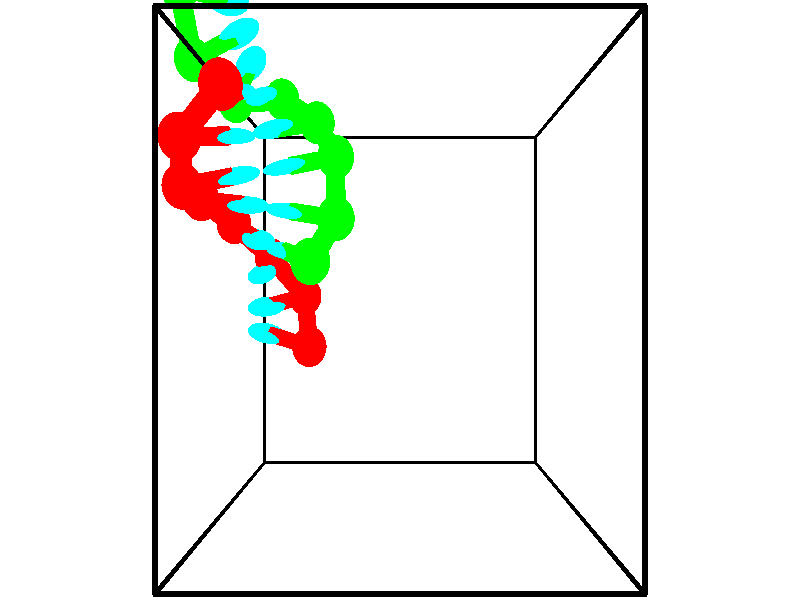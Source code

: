 // switches for output
#declare DRAW_BASES = 1; // possible values are 0, 1; only relevant for DNA ribbons
#declare DRAW_BASES_TYPE = 3; // possible values are 1, 2, 3; only relevant for DNA ribbons
#declare DRAW_FOG = 0; // set to 1 to enable fog

#include "colors.inc"

#include "transforms.inc"
background { rgb <1, 1, 1>}

#default {
   normal{
       ripples 0.25
       frequency 0.20
       turbulence 0.2
       lambda 5
   }
	finish {
		phong 0.1
		phong_size 40.
	}
}

// original window dimensions: 1024x640


// camera settings

camera {
	sky <-0, 1, 0>
	up <-0, 1, 0>
	right 1.6 * <1, 0, 0>
	location <2.5, 2.5, 11.1562>
	look_at <2.5, 2.5, 2.5>
	direction <0, 0, -8.6562>
	angle 67.0682
}


# declare cpy_camera_pos = <2.5, 2.5, 11.1562>;
# if (DRAW_FOG = 1)
fog {
	fog_type 2
	up vnormalize(cpy_camera_pos)
	color rgbt<1,1,1,0.3>
	distance 1e-5
	fog_alt 3e-3
	fog_offset 4
}
# end


// LIGHTS

# declare lum = 6;
global_settings {
	ambient_light rgb lum * <0.05, 0.05, 0.05>
	max_trace_level 15
}# declare cpy_direct_light_amount = 0.25;
light_source
{	1000 * <-1, -1, 1>,
	rgb lum * cpy_direct_light_amount
	parallel
}

light_source
{	1000 * <1, 1, -1>,
	rgb lum * cpy_direct_light_amount
	parallel
}

// strand 0

// nucleotide -1

// particle -1
sphere {
	<1.164792, 1.926487, 2.257050> 0.250000
	pigment { color rgbt <1,0,0,0> }
	no_shadow
}
cylinder {
	<0.786270, 2.017136, 2.164833>,  <0.559157, 2.071525, 2.109503>, 0.100000
	pigment { color rgbt <1,0,0,0> }
	no_shadow
}
cylinder {
	<0.786270, 2.017136, 2.164833>,  <1.164792, 1.926487, 2.257050>, 0.100000
	pigment { color rgbt <1,0,0,0> }
	no_shadow
}

// particle -1
sphere {
	<0.786270, 2.017136, 2.164833> 0.100000
	pigment { color rgbt <1,0,0,0> }
	no_shadow
}
sphere {
	0, 1
	scale<0.080000,0.200000,0.300000>
	matrix <0.105301, 0.890334, 0.442964,
		0.305643, 0.394903, -0.866391,
		-0.946305, 0.226621, -0.230541,
		0.502379, 2.085122, 2.095671>
	pigment { color rgbt <0,1,1,0> }
	no_shadow
}
cylinder {
	<1.034280, 2.550896, 1.825087>,  <1.164792, 1.926487, 2.257050>, 0.130000
	pigment { color rgbt <1,0,0,0> }
	no_shadow
}

// nucleotide -1

// particle -1
sphere {
	<1.034280, 2.550896, 1.825087> 0.250000
	pigment { color rgbt <1,0,0,0> }
	no_shadow
}
cylinder {
	<0.757729, 2.477318, 2.104561>,  <0.591798, 2.433171, 2.272245>, 0.100000
	pigment { color rgbt <1,0,0,0> }
	no_shadow
}
cylinder {
	<0.757729, 2.477318, 2.104561>,  <1.034280, 2.550896, 1.825087>, 0.100000
	pigment { color rgbt <1,0,0,0> }
	no_shadow
}

// particle -1
sphere {
	<0.757729, 2.477318, 2.104561> 0.100000
	pigment { color rgbt <1,0,0,0> }
	no_shadow
}
sphere {
	0, 1
	scale<0.080000,0.200000,0.300000>
	matrix <0.173075, 0.896723, 0.407349,
		-0.701456, 0.402557, -0.588139,
		-0.691379, -0.183945, 0.698684,
		0.550315, 2.422134, 2.314166>
	pigment { color rgbt <0,1,1,0> }
	no_shadow
}
cylinder {
	<0.496035, 3.050251, 1.762736>,  <1.034280, 2.550896, 1.825087>, 0.130000
	pigment { color rgbt <1,0,0,0> }
	no_shadow
}

// nucleotide -1

// particle -1
sphere {
	<0.496035, 3.050251, 1.762736> 0.250000
	pigment { color rgbt <1,0,0,0> }
	no_shadow
}
cylinder {
	<0.500656, 2.914566, 2.138992>,  <0.503429, 2.833155, 2.364745>, 0.100000
	pigment { color rgbt <1,0,0,0> }
	no_shadow
}
cylinder {
	<0.500656, 2.914566, 2.138992>,  <0.496035, 3.050251, 1.762736>, 0.100000
	pigment { color rgbt <1,0,0,0> }
	no_shadow
}

// particle -1
sphere {
	<0.500656, 2.914566, 2.138992> 0.100000
	pigment { color rgbt <1,0,0,0> }
	no_shadow
}
sphere {
	0, 1
	scale<0.080000,0.200000,0.300000>
	matrix <-0.038705, 0.939845, 0.339400,
		-0.999184, -0.040328, -0.002272,
		0.011552, -0.339211, 0.940639,
		0.504122, 2.812803, 2.421184>
	pigment { color rgbt <0,1,1,0> }
	no_shadow
}
cylinder {
	<0.026444, 3.445557, 2.155161>,  <0.496035, 3.050251, 1.762736>, 0.130000
	pigment { color rgbt <1,0,0,0> }
	no_shadow
}

// nucleotide -1

// particle -1
sphere {
	<0.026444, 3.445557, 2.155161> 0.250000
	pigment { color rgbt <1,0,0,0> }
	no_shadow
}
cylinder {
	<0.294567, 3.312012, 2.420257>,  <0.455441, 3.231885, 2.579314>, 0.100000
	pigment { color rgbt <1,0,0,0> }
	no_shadow
}
cylinder {
	<0.294567, 3.312012, 2.420257>,  <0.026444, 3.445557, 2.155161>, 0.100000
	pigment { color rgbt <1,0,0,0> }
	no_shadow
}

// particle -1
sphere {
	<0.294567, 3.312012, 2.420257> 0.100000
	pigment { color rgbt <1,0,0,0> }
	no_shadow
}
sphere {
	0, 1
	scale<0.080000,0.200000,0.300000>
	matrix <-0.011379, 0.888350, 0.459026,
		-0.741995, -0.315230, 0.591669,
		0.670308, -0.333863, 0.662739,
		0.495660, 3.211853, 2.619078>
	pigment { color rgbt <0,1,1,0> }
	no_shadow
}
cylinder {
	<-0.279290, 3.667895, 2.732407>,  <0.026444, 3.445557, 2.155161>, 0.130000
	pigment { color rgbt <1,0,0,0> }
	no_shadow
}

// nucleotide -1

// particle -1
sphere {
	<-0.279290, 3.667895, 2.732407> 0.250000
	pigment { color rgbt <1,0,0,0> }
	no_shadow
}
cylinder {
	<0.111744, 3.622871, 2.803577>,  <0.346364, 3.595858, 2.846280>, 0.100000
	pigment { color rgbt <1,0,0,0> }
	no_shadow
}
cylinder {
	<0.111744, 3.622871, 2.803577>,  <-0.279290, 3.667895, 2.732407>, 0.100000
	pigment { color rgbt <1,0,0,0> }
	no_shadow
}

// particle -1
sphere {
	<0.111744, 3.622871, 2.803577> 0.100000
	pigment { color rgbt <1,0,0,0> }
	no_shadow
}
sphere {
	0, 1
	scale<0.080000,0.200000,0.300000>
	matrix <0.027132, 0.905401, 0.423689,
		-0.208785, -0.409364, 0.888161,
		0.977585, -0.112558, 0.177927,
		0.405019, 3.589104, 2.856956>
	pigment { color rgbt <0,1,1,0> }
	no_shadow
}
cylinder {
	<-0.302531, 3.720410, 3.384224>,  <-0.279290, 3.667895, 2.732407>, 0.130000
	pigment { color rgbt <1,0,0,0> }
	no_shadow
}

// nucleotide -1

// particle -1
sphere {
	<-0.302531, 3.720410, 3.384224> 0.250000
	pigment { color rgbt <1,0,0,0> }
	no_shadow
}
cylinder {
	<0.069679, 3.806206, 3.265485>,  <0.293005, 3.857683, 3.194242>, 0.100000
	pigment { color rgbt <1,0,0,0> }
	no_shadow
}
cylinder {
	<0.069679, 3.806206, 3.265485>,  <-0.302531, 3.720410, 3.384224>, 0.100000
	pigment { color rgbt <1,0,0,0> }
	no_shadow
}

// particle -1
sphere {
	<0.069679, 3.806206, 3.265485> 0.100000
	pigment { color rgbt <1,0,0,0> }
	no_shadow
}
sphere {
	0, 1
	scale<0.080000,0.200000,0.300000>
	matrix <-0.050775, 0.878279, 0.475444,
		0.362692, -0.427340, 0.828151,
		0.930525, 0.214489, -0.296846,
		0.348837, 3.870553, 3.176431>
	pigment { color rgbt <0,1,1,0> }
	no_shadow
}
cylinder {
	<-0.193881, 4.158817, 3.785309>,  <-0.302531, 3.720410, 3.384224>, 0.130000
	pigment { color rgbt <1,0,0,0> }
	no_shadow
}

// nucleotide -1

// particle -1
sphere {
	<-0.193881, 4.158817, 3.785309> 0.250000
	pigment { color rgbt <1,0,0,0> }
	no_shadow
}
cylinder {
	<0.111378, 4.222145, 3.534697>,  <0.294533, 4.260142, 3.384329>, 0.100000
	pigment { color rgbt <1,0,0,0> }
	no_shadow
}
cylinder {
	<0.111378, 4.222145, 3.534697>,  <-0.193881, 4.158817, 3.785309>, 0.100000
	pigment { color rgbt <1,0,0,0> }
	no_shadow
}

// particle -1
sphere {
	<0.111378, 4.222145, 3.534697> 0.100000
	pigment { color rgbt <1,0,0,0> }
	no_shadow
}
sphere {
	0, 1
	scale<0.080000,0.200000,0.300000>
	matrix <0.105861, 0.925801, 0.362886,
		0.637495, -0.343261, 0.689762,
		0.763147, 0.158319, -0.626531,
		0.340322, 4.269641, 3.346737>
	pigment { color rgbt <0,1,1,0> }
	no_shadow
}
cylinder {
	<0.405130, 4.598151, 4.106366>,  <-0.193881, 4.158817, 3.785309>, 0.130000
	pigment { color rgbt <1,0,0,0> }
	no_shadow
}

// nucleotide -1

// particle -1
sphere {
	<0.405130, 4.598151, 4.106366> 0.250000
	pigment { color rgbt <1,0,0,0> }
	no_shadow
}
cylinder {
	<0.426819, 4.669411, 3.713362>,  <0.439832, 4.712167, 3.477560>, 0.100000
	pigment { color rgbt <1,0,0,0> }
	no_shadow
}
cylinder {
	<0.426819, 4.669411, 3.713362>,  <0.405130, 4.598151, 4.106366>, 0.100000
	pigment { color rgbt <1,0,0,0> }
	no_shadow
}

// particle -1
sphere {
	<0.426819, 4.669411, 3.713362> 0.100000
	pigment { color rgbt <1,0,0,0> }
	no_shadow
}
sphere {
	0, 1
	scale<0.080000,0.200000,0.300000>
	matrix <-0.120406, 0.977943, 0.170677,
		0.991243, 0.109046, 0.074476,
		0.054221, 0.178150, -0.982509,
		0.443085, 4.722856, 3.418610>
	pigment { color rgbt <0,1,1,0> }
	no_shadow
}
// strand 1

// nucleotide -1

// particle -1
sphere {
	<-0.405024, 5.928648, 3.241077> 0.250000
	pigment { color rgbt <0,1,0,0> }
	no_shadow
}
cylinder {
	<-0.102379, 5.946823, 2.980164>,  <0.079208, 5.957728, 2.823616>, 0.100000
	pigment { color rgbt <0,1,0,0> }
	no_shadow
}
cylinder {
	<-0.102379, 5.946823, 2.980164>,  <-0.405024, 5.928648, 3.241077>, 0.100000
	pigment { color rgbt <0,1,0,0> }
	no_shadow
}

// particle -1
sphere {
	<-0.102379, 5.946823, 2.980164> 0.100000
	pigment { color rgbt <0,1,0,0> }
	no_shadow
}
sphere {
	0, 1
	scale<0.080000,0.200000,0.300000>
	matrix <0.384770, -0.837515, 0.387970,
		-0.528668, -0.544522, -0.651157,
		0.756612, 0.045439, -0.652283,
		0.124605, 5.960455, 2.784479>
	pigment { color rgbt <0,1,1,0> }
	no_shadow
}
cylinder {
	<-0.370915, 5.279317, 2.780784>,  <-0.405024, 5.928648, 3.241077>, 0.130000
	pigment { color rgbt <0,1,0,0> }
	no_shadow
}

// nucleotide -1

// particle -1
sphere {
	<-0.370915, 5.279317, 2.780784> 0.250000
	pigment { color rgbt <0,1,0,0> }
	no_shadow
}
cylinder {
	<-0.011017, 5.453156, 2.764866>,  <0.204922, 5.557458, 2.755315>, 0.100000
	pigment { color rgbt <0,1,0,0> }
	no_shadow
}
cylinder {
	<-0.011017, 5.453156, 2.764866>,  <-0.370915, 5.279317, 2.780784>, 0.100000
	pigment { color rgbt <0,1,0,0> }
	no_shadow
}

// particle -1
sphere {
	<-0.011017, 5.453156, 2.764866> 0.100000
	pigment { color rgbt <0,1,0,0> }
	no_shadow
}
sphere {
	0, 1
	scale<0.080000,0.200000,0.300000>
	matrix <0.423577, -0.847690, 0.319382,
		0.105068, -0.304219, -0.946790,
		0.899746, 0.434595, -0.039795,
		0.258907, 5.583534, 2.752927>
	pigment { color rgbt <0,1,1,0> }
	no_shadow
}
cylinder {
	<0.077605, 4.927348, 2.266318>,  <-0.370915, 5.279317, 2.780784>, 0.130000
	pigment { color rgbt <0,1,0,0> }
	no_shadow
}

// nucleotide -1

// particle -1
sphere {
	<0.077605, 4.927348, 2.266318> 0.250000
	pigment { color rgbt <0,1,0,0> }
	no_shadow
}
cylinder {
	<0.280884, 5.093956, 2.567846>,  <0.402851, 5.193921, 2.748763>, 0.100000
	pigment { color rgbt <0,1,0,0> }
	no_shadow
}
cylinder {
	<0.280884, 5.093956, 2.567846>,  <0.077605, 4.927348, 2.266318>, 0.100000
	pigment { color rgbt <0,1,0,0> }
	no_shadow
}

// particle -1
sphere {
	<0.280884, 5.093956, 2.567846> 0.100000
	pigment { color rgbt <0,1,0,0> }
	no_shadow
}
sphere {
	0, 1
	scale<0.080000,0.200000,0.300000>
	matrix <0.289642, -0.906947, 0.305866,
		0.811076, 0.062898, -0.581549,
		0.508196, 0.416521, 0.753821,
		0.433343, 5.218913, 2.793993>
	pigment { color rgbt <0,1,1,0> }
	no_shadow
}
cylinder {
	<0.756461, 4.977777, 2.204781>,  <0.077605, 4.927348, 2.266318>, 0.130000
	pigment { color rgbt <0,1,0,0> }
	no_shadow
}

// nucleotide -1

// particle -1
sphere {
	<0.756461, 4.977777, 2.204781> 0.250000
	pigment { color rgbt <0,1,0,0> }
	no_shadow
}
cylinder {
	<0.667892, 4.892731, 2.585468>,  <0.614751, 4.841703, 2.813880>, 0.100000
	pigment { color rgbt <0,1,0,0> }
	no_shadow
}
cylinder {
	<0.667892, 4.892731, 2.585468>,  <0.756461, 4.977777, 2.204781>, 0.100000
	pigment { color rgbt <0,1,0,0> }
	no_shadow
}

// particle -1
sphere {
	<0.667892, 4.892731, 2.585468> 0.100000
	pigment { color rgbt <0,1,0,0> }
	no_shadow
}
sphere {
	0, 1
	scale<0.080000,0.200000,0.300000>
	matrix <0.367688, -0.922115, -0.120458,
		0.903204, 0.323263, 0.282353,
		-0.221422, -0.212616, 0.951718,
		0.601466, 4.828946, 2.870984>
	pigment { color rgbt <0,1,1,0> }
	no_shadow
}
cylinder {
	<1.312741, 4.615817, 2.501197>,  <0.756461, 4.977777, 2.204781>, 0.130000
	pigment { color rgbt <0,1,0,0> }
	no_shadow
}

// nucleotide -1

// particle -1
sphere {
	<1.312741, 4.615817, 2.501197> 0.250000
	pigment { color rgbt <0,1,0,0> }
	no_shadow
}
cylinder {
	<1.006493, 4.517082, 2.738817>,  <0.822744, 4.457841, 2.881390>, 0.100000
	pigment { color rgbt <0,1,0,0> }
	no_shadow
}
cylinder {
	<1.006493, 4.517082, 2.738817>,  <1.312741, 4.615817, 2.501197>, 0.100000
	pigment { color rgbt <0,1,0,0> }
	no_shadow
}

// particle -1
sphere {
	<1.006493, 4.517082, 2.738817> 0.100000
	pigment { color rgbt <0,1,0,0> }
	no_shadow
}
sphere {
	0, 1
	scale<0.080000,0.200000,0.300000>
	matrix <0.338846, -0.939705, 0.046247,
		0.546817, 0.236699, 0.803097,
		-0.765620, -0.246838, 0.594051,
		0.776807, 4.443031, 2.917033>
	pigment { color rgbt <0,1,1,0> }
	no_shadow
}
cylinder {
	<1.617749, 4.136154, 2.864386>,  <1.312741, 4.615817, 2.501197>, 0.130000
	pigment { color rgbt <0,1,0,0> }
	no_shadow
}

// nucleotide -1

// particle -1
sphere {
	<1.617749, 4.136154, 2.864386> 0.250000
	pigment { color rgbt <0,1,0,0> }
	no_shadow
}
cylinder {
	<1.240341, 4.052864, 2.967468>,  <1.013896, 4.002890, 3.029318>, 0.100000
	pigment { color rgbt <0,1,0,0> }
	no_shadow
}
cylinder {
	<1.240341, 4.052864, 2.967468>,  <1.617749, 4.136154, 2.864386>, 0.100000
	pigment { color rgbt <0,1,0,0> }
	no_shadow
}

// particle -1
sphere {
	<1.240341, 4.052864, 2.967468> 0.100000
	pigment { color rgbt <0,1,0,0> }
	no_shadow
}
sphere {
	0, 1
	scale<0.080000,0.200000,0.300000>
	matrix <0.197715, -0.978012, -0.066348,
		0.265854, -0.011649, 0.963943,
		-0.943520, -0.208225, 0.257706,
		0.957285, 3.990396, 3.044780>
	pigment { color rgbt <0,1,1,0> }
	no_shadow
}
cylinder {
	<1.646866, 3.403966, 3.126450>,  <1.617749, 4.136154, 2.864386>, 0.130000
	pigment { color rgbt <0,1,0,0> }
	no_shadow
}

// nucleotide -1

// particle -1
sphere {
	<1.646866, 3.403966, 3.126450> 0.250000
	pigment { color rgbt <0,1,0,0> }
	no_shadow
}
cylinder {
	<1.258385, 3.461975, 3.050838>,  <1.025296, 3.496780, 3.005471>, 0.100000
	pigment { color rgbt <0,1,0,0> }
	no_shadow
}
cylinder {
	<1.258385, 3.461975, 3.050838>,  <1.646866, 3.403966, 3.126450>, 0.100000
	pigment { color rgbt <0,1,0,0> }
	no_shadow
}

// particle -1
sphere {
	<1.258385, 3.461975, 3.050838> 0.100000
	pigment { color rgbt <0,1,0,0> }
	no_shadow
}
sphere {
	0, 1
	scale<0.080000,0.200000,0.300000>
	matrix <-0.087227, -0.954752, -0.284322,
		-0.221709, -0.259646, 0.939909,
		-0.971203, 0.145022, -0.189029,
		0.967024, 3.505482, 2.994130>
	pigment { color rgbt <0,1,1,0> }
	no_shadow
}
cylinder {
	<1.365585, 2.905975, 3.517832>,  <1.646866, 3.403966, 3.126450>, 0.130000
	pigment { color rgbt <0,1,0,0> }
	no_shadow
}

// nucleotide -1

// particle -1
sphere {
	<1.365585, 2.905975, 3.517832> 0.250000
	pigment { color rgbt <0,1,0,0> }
	no_shadow
}
cylinder {
	<1.112488, 2.993271, 3.220643>,  <0.960629, 3.045648, 3.042330>, 0.100000
	pigment { color rgbt <0,1,0,0> }
	no_shadow
}
cylinder {
	<1.112488, 2.993271, 3.220643>,  <1.365585, 2.905975, 3.517832>, 0.100000
	pigment { color rgbt <0,1,0,0> }
	no_shadow
}

// particle -1
sphere {
	<1.112488, 2.993271, 3.220643> 0.100000
	pigment { color rgbt <0,1,0,0> }
	no_shadow
}
sphere {
	0, 1
	scale<0.080000,0.200000,0.300000>
	matrix <-0.063926, -0.970911, -0.230751,
		-0.771719, -0.098511, 0.628288,
		-0.632743, 0.218239, -0.742972,
		0.922665, 3.058743, 2.997751>
	pigment { color rgbt <0,1,1,0> }
	no_shadow
}
// box output
cylinder {
	<0.000000, 0.000000, 0.000000>,  <5.000000, 0.000000, 0.000000>, 0.025000
	pigment { color rgbt <0,0,0,0> }
	no_shadow
}
cylinder {
	<0.000000, 0.000000, 0.000000>,  <0.000000, 5.000000, 0.000000>, 0.025000
	pigment { color rgbt <0,0,0,0> }
	no_shadow
}
cylinder {
	<0.000000, 0.000000, 0.000000>,  <0.000000, 0.000000, 5.000000>, 0.025000
	pigment { color rgbt <0,0,0,0> }
	no_shadow
}
cylinder {
	<5.000000, 5.000000, 5.000000>,  <0.000000, 5.000000, 5.000000>, 0.025000
	pigment { color rgbt <0,0,0,0> }
	no_shadow
}
cylinder {
	<5.000000, 5.000000, 5.000000>,  <5.000000, 0.000000, 5.000000>, 0.025000
	pigment { color rgbt <0,0,0,0> }
	no_shadow
}
cylinder {
	<5.000000, 5.000000, 5.000000>,  <5.000000, 5.000000, 0.000000>, 0.025000
	pigment { color rgbt <0,0,0,0> }
	no_shadow
}
cylinder {
	<0.000000, 0.000000, 5.000000>,  <0.000000, 5.000000, 5.000000>, 0.025000
	pigment { color rgbt <0,0,0,0> }
	no_shadow
}
cylinder {
	<0.000000, 0.000000, 5.000000>,  <5.000000, 0.000000, 5.000000>, 0.025000
	pigment { color rgbt <0,0,0,0> }
	no_shadow
}
cylinder {
	<5.000000, 5.000000, 0.000000>,  <0.000000, 5.000000, 0.000000>, 0.025000
	pigment { color rgbt <0,0,0,0> }
	no_shadow
}
cylinder {
	<5.000000, 5.000000, 0.000000>,  <5.000000, 0.000000, 0.000000>, 0.025000
	pigment { color rgbt <0,0,0,0> }
	no_shadow
}
cylinder {
	<5.000000, 0.000000, 5.000000>,  <5.000000, 0.000000, 0.000000>, 0.025000
	pigment { color rgbt <0,0,0,0> }
	no_shadow
}
cylinder {
	<0.000000, 5.000000, 0.000000>,  <0.000000, 5.000000, 5.000000>, 0.025000
	pigment { color rgbt <0,0,0,0> }
	no_shadow
}
// end of box output
